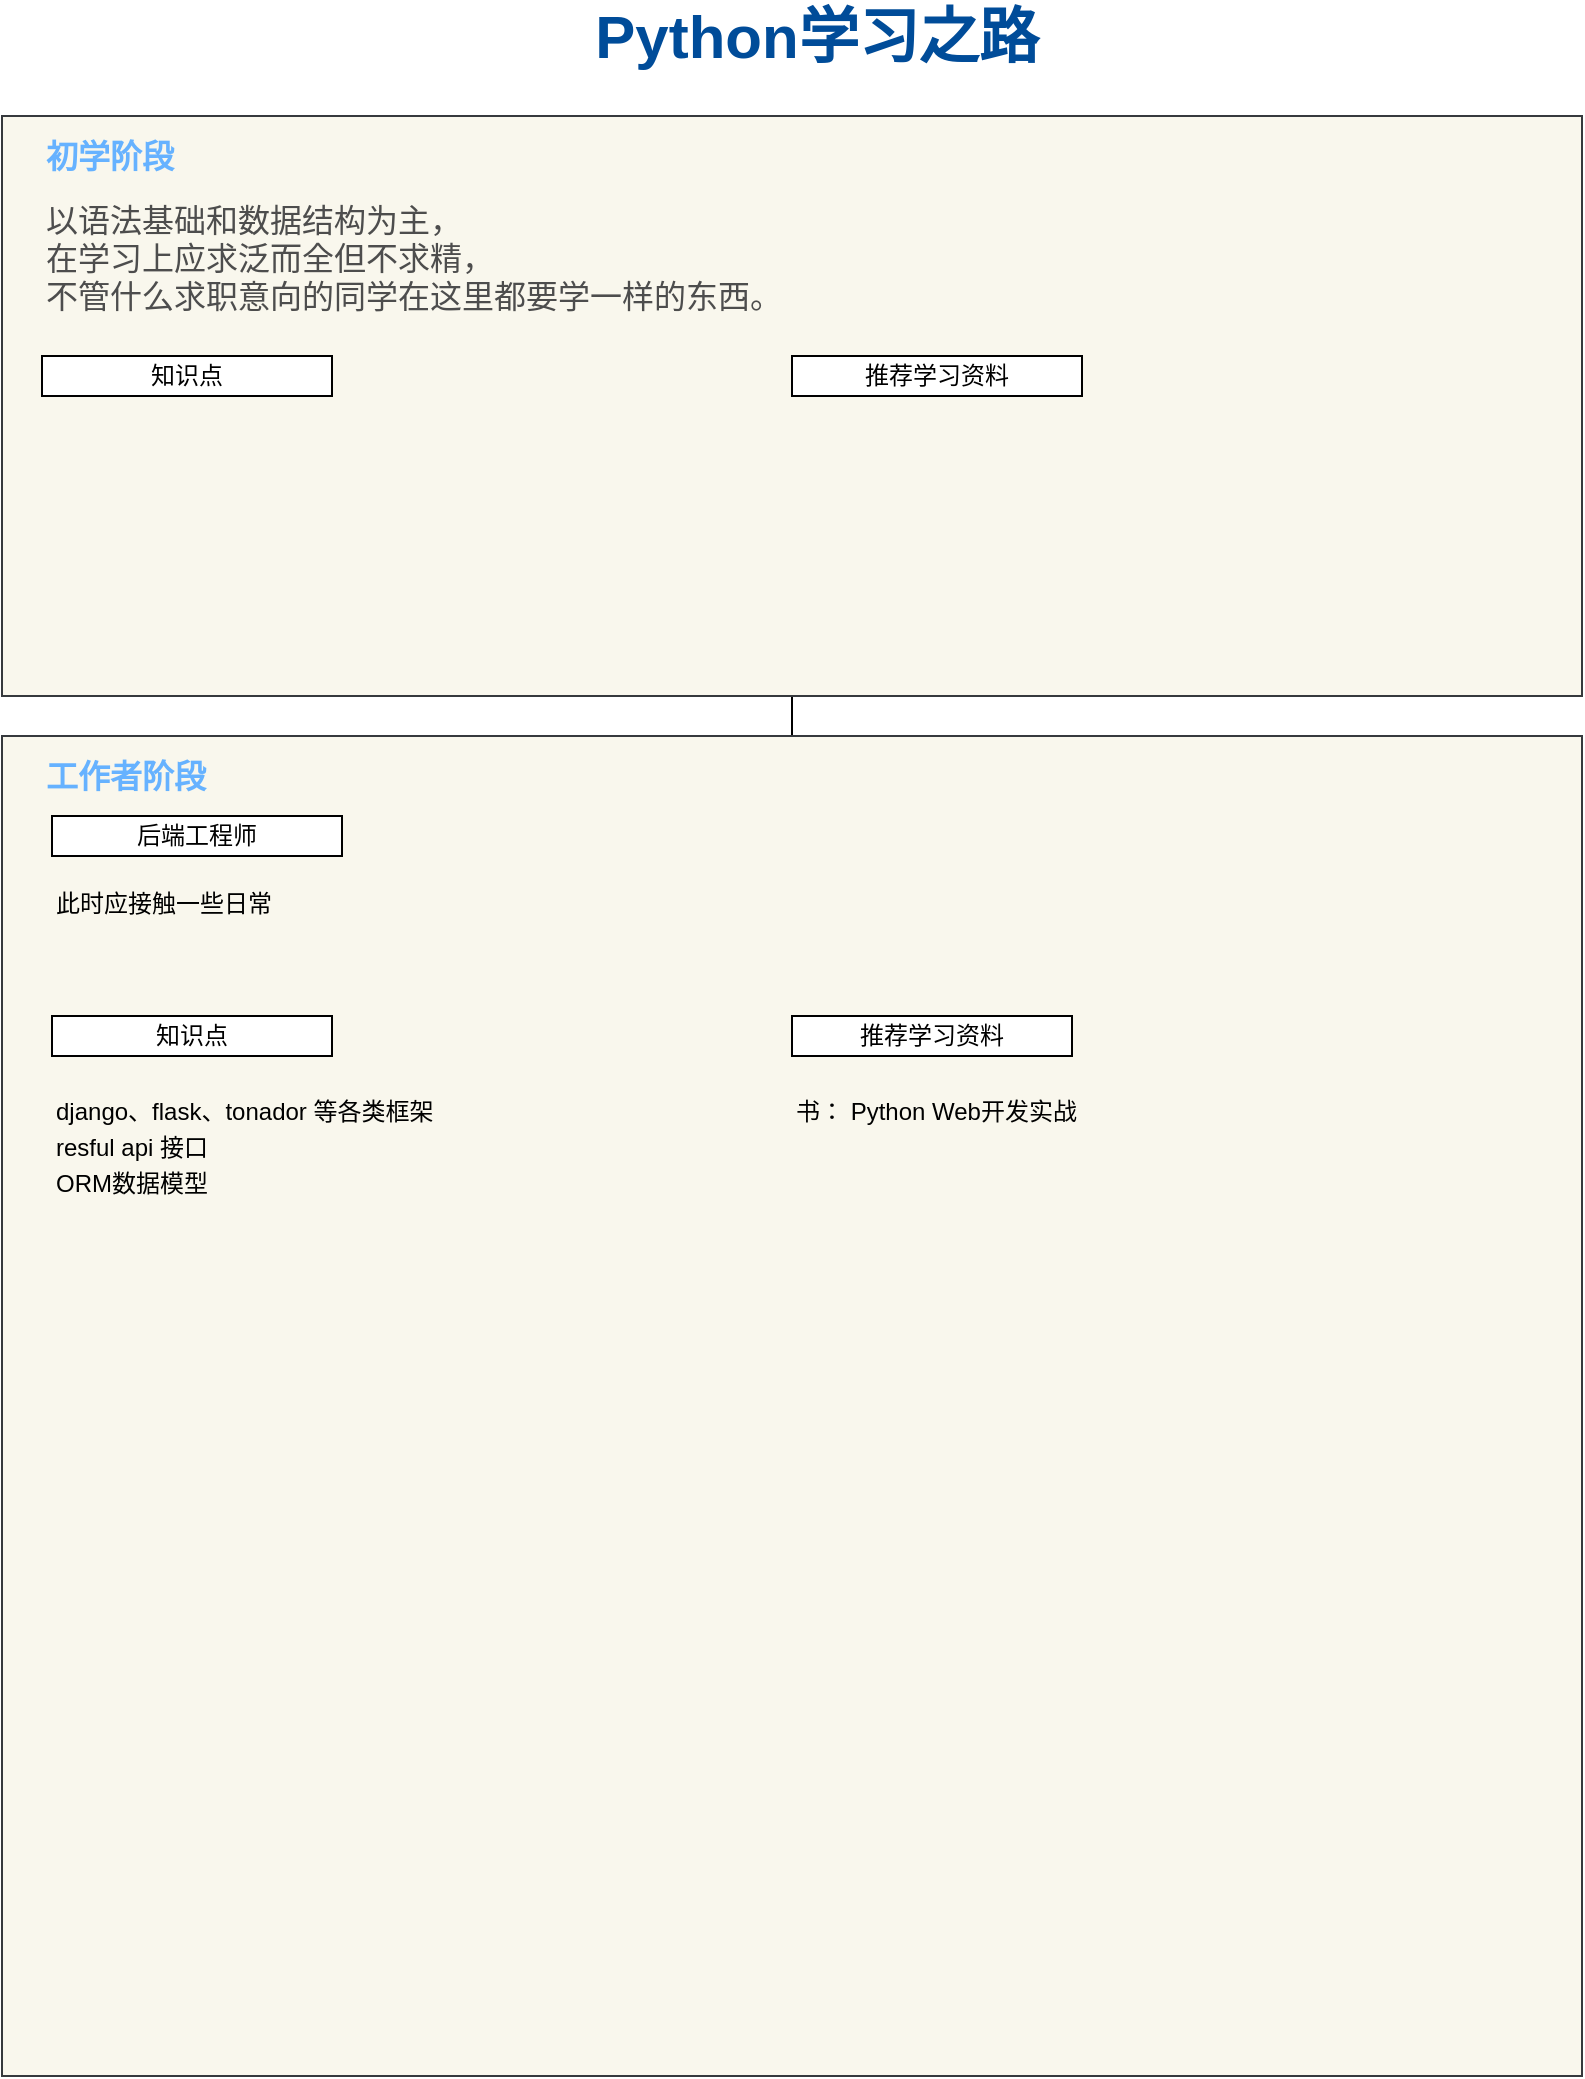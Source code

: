 <mxfile version="13.6.4" type="github">
  <diagram id="l5rkMX41A2DQlqJ6bJBF" name="Page-1">
    <mxGraphModel dx="1422" dy="791" grid="1" gridSize="10" guides="1" tooltips="1" connect="1" arrows="1" fold="1" page="1" pageScale="1" pageWidth="850" pageHeight="1100" math="0" shadow="0">
      <root>
        <mxCell id="0" />
        <mxCell id="1" parent="0" />
        <mxCell id="UAcBqdveJcMJWKJadwkK-24" value="" style="edgeStyle=orthogonalEdgeStyle;rounded=0;orthogonalLoop=1;jettySize=auto;html=1;" edge="1" parent="1" source="UAcBqdveJcMJWKJadwkK-5" target="UAcBqdveJcMJWKJadwkK-22">
          <mxGeometry relative="1" as="geometry" />
        </mxCell>
        <mxCell id="UAcBqdveJcMJWKJadwkK-5" value="" style="rounded=0;whiteSpace=wrap;html=1;fillColor=#f9f7ed;strokeColor=#36393d;" vertex="1" parent="1">
          <mxGeometry x="30" y="100" width="790" height="290" as="geometry" />
        </mxCell>
        <mxCell id="UAcBqdveJcMJWKJadwkK-1" value="初学阶段" style="text;html=1;align=left;verticalAlign=middle;whiteSpace=wrap;rounded=0;fontSize=16;fontStyle=1;fontColor=#66B2FF;" vertex="1" parent="1">
          <mxGeometry x="50" y="110" width="140" height="20" as="geometry" />
        </mxCell>
        <mxCell id="UAcBqdveJcMJWKJadwkK-2" value="&lt;font size=&quot;1&quot; color=&quot;#004C99&quot;&gt;&lt;b style=&quot;font-size: 30px&quot;&gt;Python学习之路&lt;/b&gt;&lt;/font&gt;" style="text;html=1;strokeColor=none;fillColor=none;align=center;verticalAlign=middle;whiteSpace=wrap;rounded=0;" vertex="1" parent="1">
          <mxGeometry x="260" y="50" width="355" height="20" as="geometry" />
        </mxCell>
        <mxCell id="UAcBqdveJcMJWKJadwkK-3" value="&lt;p style=&quot;line-height: 120%&quot;&gt;以语法基础和数据结构为主，&lt;br&gt;在学习上应求泛而全但不求精，&lt;br&gt;不管什么求职意向的同学在这里都要学一样的东西。&lt;/p&gt;" style="text;fillColor=none;align=left;verticalAlign=top;whiteSpace=wrap;rounded=0;fontSize=16;horizontal=1;labelPosition=center;verticalLabelPosition=middle;spacing=2;fontColor=#4D4D4D;labelBackgroundColor=none;spacingTop=0;fontStyle=0;html=1;" vertex="1" parent="1">
          <mxGeometry x="50" y="120" width="400" height="100" as="geometry" />
        </mxCell>
        <mxCell id="UAcBqdveJcMJWKJadwkK-6" value="知识点" style="rounded=0;whiteSpace=wrap;html=1;" vertex="1" parent="1">
          <mxGeometry x="50" y="220" width="145" height="20" as="geometry" />
        </mxCell>
        <mxCell id="UAcBqdveJcMJWKJadwkK-7" value="" style="rounded=0;whiteSpace=wrap;html=1;fillColor=#f9f7ed;strokeColor=#36393d;" vertex="1" parent="1">
          <mxGeometry x="30" y="410" width="790" height="670" as="geometry" />
        </mxCell>
        <mxCell id="UAcBqdveJcMJWKJadwkK-8" value="工作者阶段" style="text;html=1;align=left;verticalAlign=middle;whiteSpace=wrap;rounded=0;fontSize=16;fontStyle=1;fontColor=#66B2FF;" vertex="1" parent="1">
          <mxGeometry x="50" y="420" width="140" height="20" as="geometry" />
        </mxCell>
        <mxCell id="UAcBqdveJcMJWKJadwkK-12" value="推荐学习资料" style="rounded=0;whiteSpace=wrap;html=1;" vertex="1" parent="1">
          <mxGeometry x="425" y="220" width="145" height="20" as="geometry" />
        </mxCell>
        <mxCell id="UAcBqdveJcMJWKJadwkK-13" value="推荐学习资料" style="rounded=0;whiteSpace=wrap;html=1;" vertex="1" parent="1">
          <mxGeometry x="425" y="550" width="140" height="20" as="geometry" />
        </mxCell>
        <mxCell id="UAcBqdveJcMJWKJadwkK-20" value="后端工程师" style="rounded=0;whiteSpace=wrap;html=1;" vertex="1" parent="1">
          <mxGeometry x="55" y="450" width="145" height="20" as="geometry" />
        </mxCell>
        <mxCell id="UAcBqdveJcMJWKJadwkK-21" value="知识点" style="rounded=0;whiteSpace=wrap;html=1;" vertex="1" parent="1">
          <mxGeometry x="55" y="550" width="140" height="20" as="geometry" />
        </mxCell>
        <mxCell id="UAcBqdveJcMJWKJadwkK-22" value="此时应接触一些日常" style="text;html=1;strokeColor=none;fillColor=none;align=left;verticalAlign=top;whiteSpace=wrap;rounded=0;" vertex="1" parent="1">
          <mxGeometry x="55" y="480" width="375" height="40" as="geometry" />
        </mxCell>
        <mxCell id="UAcBqdveJcMJWKJadwkK-23" value="&lt;p style=&quot;line-height: 150%&quot;&gt;django、flask、tonador 等各类框架&lt;br&gt;resful api 接口&lt;br&gt;ORM数据模型&lt;br&gt;&lt;br&gt;&lt;br&gt;&lt;br&gt;&lt;/p&gt;" style="text;strokeColor=none;fillColor=none;align=left;verticalAlign=top;whiteSpace=wrap;rounded=0;html=1;" vertex="1" parent="1">
          <mxGeometry x="55" y="570" width="245" height="100" as="geometry" />
        </mxCell>
        <mxCell id="UAcBqdveJcMJWKJadwkK-26" value="&lt;p style=&quot;line-height: 150%&quot;&gt;书： Python Web开发实战 &lt;br&gt;&lt;/p&gt;" style="text;strokeColor=none;fillColor=none;align=left;verticalAlign=top;whiteSpace=wrap;rounded=0;html=1;" vertex="1" parent="1">
          <mxGeometry x="425" y="570" width="145" height="50" as="geometry" />
        </mxCell>
      </root>
    </mxGraphModel>
  </diagram>
</mxfile>
